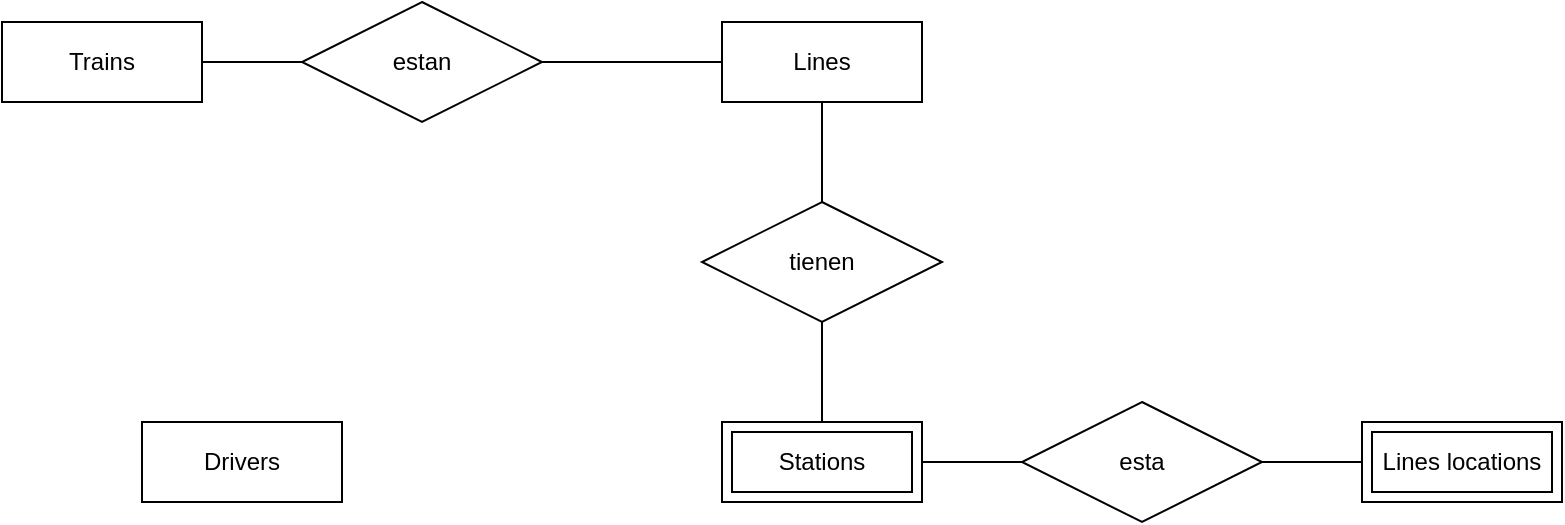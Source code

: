 <mxfile version="20.8.20" type="device"><diagram id="R2lEEEUBdFMjLlhIrx00" name="Page-1"><mxGraphModel dx="497" dy="794" grid="1" gridSize="10" guides="1" tooltips="1" connect="1" arrows="1" fold="1" page="1" pageScale="1" pageWidth="850" pageHeight="1100" math="0" shadow="0" extFonts="Permanent Marker^https://fonts.googleapis.com/css?family=Permanent+Marker"><root><mxCell id="0"/><mxCell id="1" parent="0"/><mxCell id="TcTVuqztbfl2ToMPgV9N-1" value="Lines" style="whiteSpace=wrap;html=1;align=center;" parent="1" vertex="1"><mxGeometry x="390" y="400" width="100" height="40" as="geometry"/></mxCell><mxCell id="TcTVuqztbfl2ToMPgV9N-2" value="Trains" style="whiteSpace=wrap;html=1;align=center;" parent="1" vertex="1"><mxGeometry x="30" y="400" width="100" height="40" as="geometry"/></mxCell><mxCell id="TcTVuqztbfl2ToMPgV9N-3" value="Stations" style="shape=ext;margin=3;double=1;whiteSpace=wrap;html=1;align=center;" parent="1" vertex="1"><mxGeometry x="390" y="600" width="100" height="40" as="geometry"/></mxCell><mxCell id="TcTVuqztbfl2ToMPgV9N-4" value="Lines locations" style="shape=ext;margin=3;double=1;whiteSpace=wrap;html=1;align=center;" parent="1" vertex="1"><mxGeometry x="710" y="600" width="100" height="40" as="geometry"/></mxCell><mxCell id="TcTVuqztbfl2ToMPgV9N-6" value="" style="line;strokeWidth=1;rotatable=0;dashed=0;labelPosition=right;align=left;verticalAlign=middle;spacingTop=0;spacingLeft=6;points=[];portConstraint=eastwest;" parent="1" vertex="1"><mxGeometry x="490" y="615" width="50" height="10" as="geometry"/></mxCell><mxCell id="TcTVuqztbfl2ToMPgV9N-7" value="" style="endArrow=none;html=1;rounded=0;entryX=0.5;entryY=1;entryDx=0;entryDy=0;" parent="1" source="TcTVuqztbfl2ToMPgV9N-3" edge="1" target="ET3jhyGlR5TG4EK48VgC-2"><mxGeometry relative="1" as="geometry"><mxPoint x="560" y="540" as="sourcePoint"/><mxPoint x="640" y="539.66" as="targetPoint"/></mxGeometry></mxCell><mxCell id="TcTVuqztbfl2ToMPgV9N-8" value="" style="endArrow=none;html=1;rounded=0;entryX=0.5;entryY=1;entryDx=0;entryDy=0;" parent="1" target="TcTVuqztbfl2ToMPgV9N-1" edge="1"><mxGeometry relative="1" as="geometry"><mxPoint x="440" y="490" as="sourcePoint"/><mxPoint x="600" y="519.31" as="targetPoint"/></mxGeometry></mxCell><mxCell id="TcTVuqztbfl2ToMPgV9N-9" value="" style="endArrow=none;html=1;rounded=0;exitX=1;exitY=0.5;exitDx=0;exitDy=0;" parent="1" source="TcTVuqztbfl2ToMPgV9N-2" edge="1"><mxGeometry relative="1" as="geometry"><mxPoint x="230" y="419.66" as="sourcePoint"/><mxPoint x="230" y="420" as="targetPoint"/></mxGeometry></mxCell><mxCell id="ET3jhyGlR5TG4EK48VgC-1" value="estan" style="shape=rhombus;perimeter=rhombusPerimeter;whiteSpace=wrap;html=1;align=center;" vertex="1" parent="1"><mxGeometry x="180" y="390" width="120" height="60" as="geometry"/></mxCell><mxCell id="ET3jhyGlR5TG4EK48VgC-2" value="tienen" style="shape=rhombus;perimeter=rhombusPerimeter;whiteSpace=wrap;html=1;align=center;" vertex="1" parent="1"><mxGeometry x="380" y="490" width="120" height="60" as="geometry"/></mxCell><mxCell id="ET3jhyGlR5TG4EK48VgC-3" value="" style="endArrow=none;html=1;rounded=0;entryX=0;entryY=0.5;entryDx=0;entryDy=0;" edge="1" parent="1" source="ET3jhyGlR5TG4EK48VgC-1" target="TcTVuqztbfl2ToMPgV9N-1"><mxGeometry relative="1" as="geometry"><mxPoint x="130" y="340" as="sourcePoint"/><mxPoint x="290" y="340" as="targetPoint"/></mxGeometry></mxCell><mxCell id="ET3jhyGlR5TG4EK48VgC-4" value="esta" style="shape=rhombus;perimeter=rhombusPerimeter;whiteSpace=wrap;html=1;align=center;" vertex="1" parent="1"><mxGeometry x="540" y="590" width="120" height="60" as="geometry"/></mxCell><mxCell id="ET3jhyGlR5TG4EK48VgC-5" value="" style="endArrow=none;html=1;rounded=0;entryX=0;entryY=0.5;entryDx=0;entryDy=0;exitX=1;exitY=0.5;exitDx=0;exitDy=0;" edge="1" parent="1" source="ET3jhyGlR5TG4EK48VgC-4" target="TcTVuqztbfl2ToMPgV9N-4"><mxGeometry relative="1" as="geometry"><mxPoint x="520" y="520" as="sourcePoint"/><mxPoint x="680" y="520" as="targetPoint"/></mxGeometry></mxCell><mxCell id="ET3jhyGlR5TG4EK48VgC-6" value="Drivers" style="whiteSpace=wrap;html=1;align=center;" vertex="1" parent="1"><mxGeometry x="100" y="600" width="100" height="40" as="geometry"/></mxCell></root></mxGraphModel></diagram></mxfile>